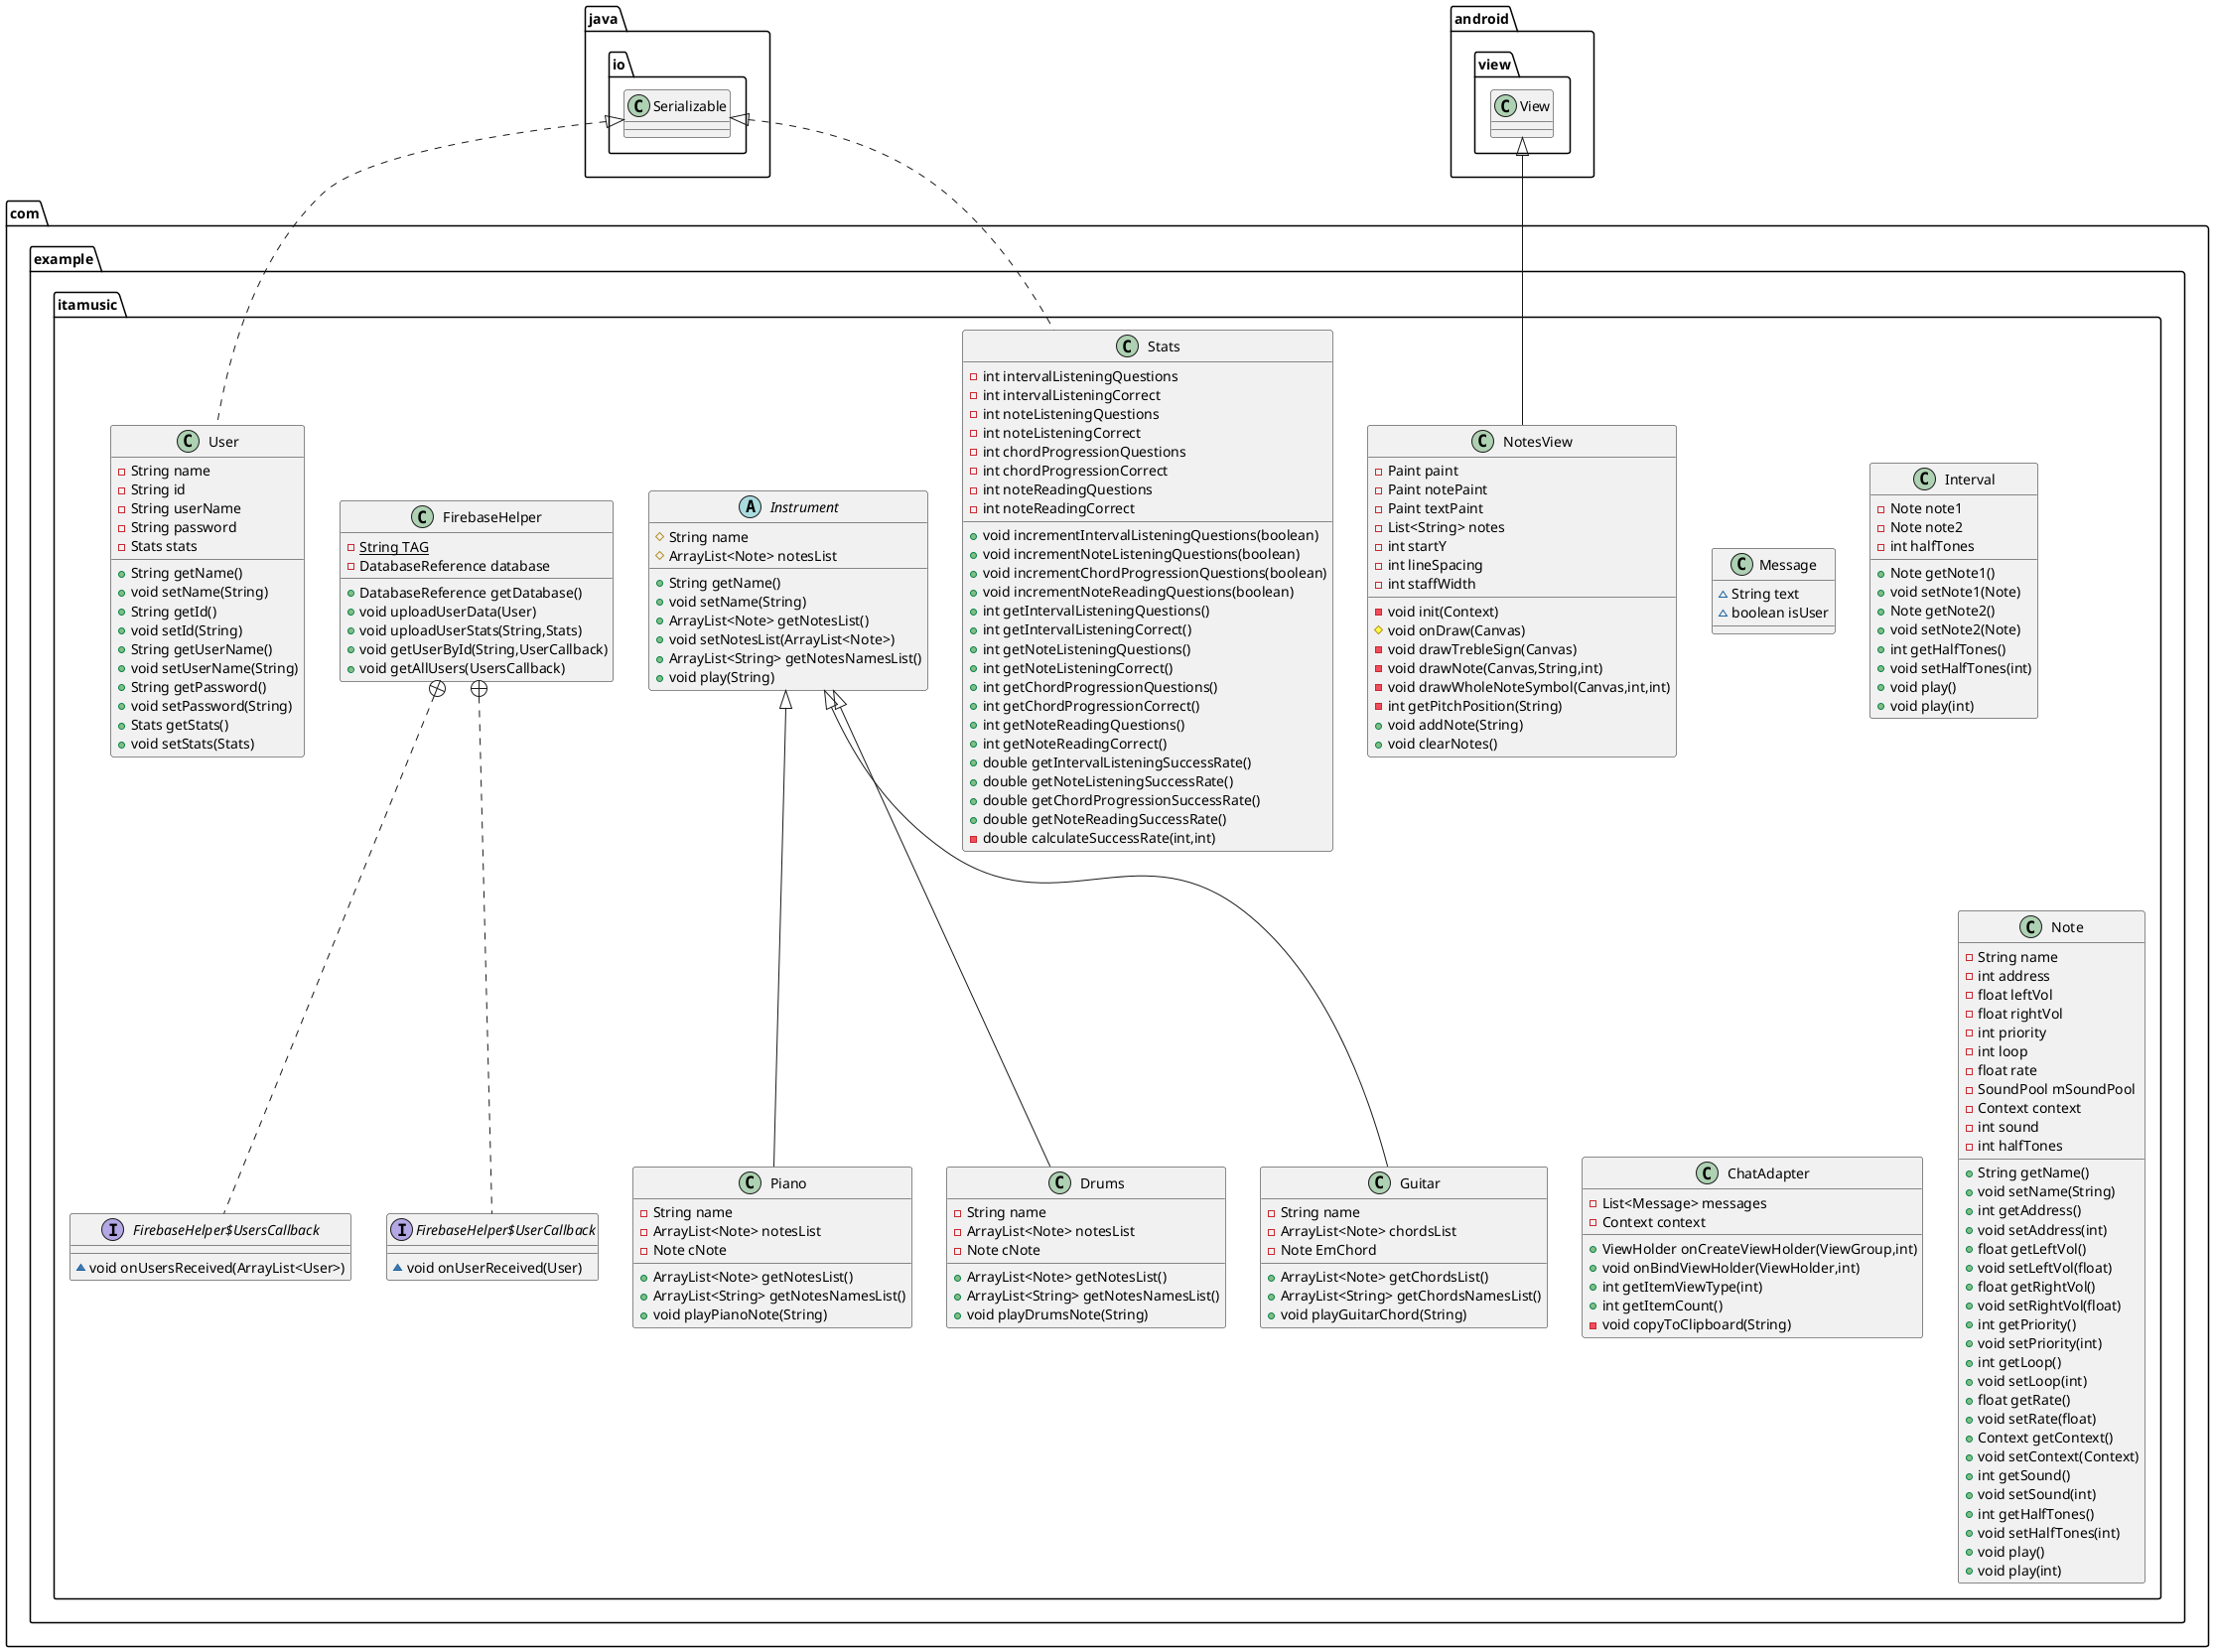 @startuml
class com.example.itamusic.Message {
~ String text
~ boolean isUser
}

class com.example.itamusic.Stats {
- int intervalListeningQuestions
- int intervalListeningCorrect
- int noteListeningQuestions
- int noteListeningCorrect
- int chordProgressionQuestions
- int chordProgressionCorrect
- int noteReadingQuestions
- int noteReadingCorrect
+ void incrementIntervalListeningQuestions(boolean)
+ void incrementNoteListeningQuestions(boolean)
+ void incrementChordProgressionQuestions(boolean)
+ void incrementNoteReadingQuestions(boolean)
+ int getIntervalListeningQuestions()
+ int getIntervalListeningCorrect()
+ int getNoteListeningQuestions()
+ int getNoteListeningCorrect()
+ int getChordProgressionQuestions()
+ int getChordProgressionCorrect()
+ int getNoteReadingQuestions()
+ int getNoteReadingCorrect()
+ double getIntervalListeningSuccessRate()
+ double getNoteListeningSuccessRate()
+ double getChordProgressionSuccessRate()
+ double getNoteReadingSuccessRate()
- double calculateSuccessRate(int,int)
}


class com.example.itamusic.NotesView {
- Paint paint
- Paint notePaint
- Paint textPaint
- List<String> notes
- int startY
- int lineSpacing
- int staffWidth
- void init(Context)
# void onDraw(Canvas)
- void drawTrebleSign(Canvas)
- void drawNote(Canvas,String,int)
- void drawWholeNoteSymbol(Canvas,int,int)
- int getPitchPosition(String)
+ void addNote(String)
+ void clearNotes()
}


abstract class com.example.itamusic.Instrument {
# String name
# ArrayList<Note> notesList
+ String getName()
+ void setName(String)
+ ArrayList<Note> getNotesList()
+ void setNotesList(ArrayList<Note>)
+ ArrayList<String> getNotesNamesList()
+ void play(String)
}


class com.example.itamusic.FirebaseHelper {
- {static} String TAG
- DatabaseReference database
+ DatabaseReference getDatabase()
+ void uploadUserData(User)
+ void uploadUserStats(String,Stats)
+ void getUserById(String,UserCallback)
+ void getAllUsers(UsersCallback)
}


interface com.example.itamusic.FirebaseHelper$UserCallback {
~ void onUserReceived(User)
}

interface com.example.itamusic.FirebaseHelper$UsersCallback {
~ void onUsersReceived(ArrayList<User>)
}

class com.example.itamusic.Interval {
- Note note1
- Note note2
- int halfTones
+ Note getNote1()
+ void setNote1(Note)
+ Note getNote2()
+ void setNote2(Note)
+ int getHalfTones()
+ void setHalfTones(int)
+ void play()
+ void play(int)
}


class com.example.itamusic.Guitar {
- String name
- ArrayList<Note> chordsList
- Note EmChord
+ ArrayList<Note> getChordsList()
+ ArrayList<String> getChordsNamesList()
+ void playGuitarChord(String)
}


class com.example.itamusic.ChatAdapter {
- List<Message> messages
- Context context
+ ViewHolder onCreateViewHolder(ViewGroup,int)
+ void onBindViewHolder(ViewHolder,int)
+ int getItemViewType(int)
+ int getItemCount()
- void copyToClipboard(String)
}


class com.example.itamusic.User {
- String name
- String id
- String userName
- String password
- Stats stats
+ String getName()
+ void setName(String)
+ String getId()
+ void setId(String)
+ String getUserName()
+ void setUserName(String)
+ String getPassword()
+ void setPassword(String)
+ Stats getStats()
+ void setStats(Stats)
}

class com.example.itamusic.Note {
- String name
- int address
- float leftVol
- float rightVol
- int priority
- int loop
- float rate
- SoundPool mSoundPool
- Context context
- int sound
- int halfTones
+ String getName()
+ void setName(String)
+ int getAddress()
+ void setAddress(int)
+ float getLeftVol()
+ void setLeftVol(float)
+ float getRightVol()
+ void setRightVol(float)
+ int getPriority()
+ void setPriority(int)
+ int getLoop()
+ void setLoop(int)
+ float getRate()
+ void setRate(float)
+ Context getContext()
+ void setContext(Context)
+ int getSound()
+ void setSound(int)
+ int getHalfTones()
+ void setHalfTones(int)
+ void play()
+ void play(int)
}

class com.example.itamusic.Piano {
- String name
- ArrayList<Note> notesList
- Note cNote
+ ArrayList<Note> getNotesList()
+ ArrayList<String> getNotesNamesList()
+ void playPianoNote(String)
}

class com.example.itamusic.Drums {
- String name
- ArrayList<Note> notesList
- Note cNote
+ ArrayList<Note> getNotesList()
+ ArrayList<String> getNotesNamesList()
+ void playDrumsNote(String)
}

java.io.Serializable <|.. com.example.itamusic.Stats
android.view.View <|-- com.example.itamusic.NotesView
com.example.itamusic.FirebaseHelper +.. com.example.itamusic.FirebaseHelper$UserCallback
com.example.itamusic.FirebaseHelper +.. com.example.itamusic.FirebaseHelper$UsersCallback
com.example.itamusic.Instrument <|-- com.example.itamusic.Guitar
com.example.itamusic.Instrument <|-- com.example.itamusic.Drums
java.io.Serializable <|.. com.example.itamusic.User
com.example.itamusic.Instrument <|-- com.example.itamusic.Piano
@enduml